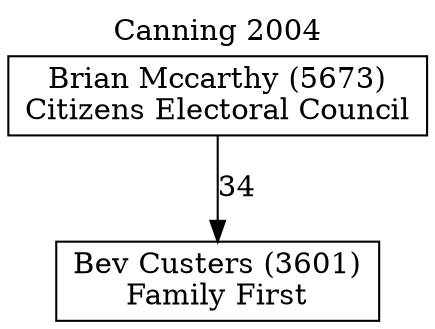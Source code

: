 // House preference flow
digraph "Bev Custers (3601)_Canning_2004" {
	graph [label="Canning 2004" labelloc=t mclimit=10]
	node [shape=box]
	"Bev Custers (3601)" [label="Bev Custers (3601)
Family First"]
	"Brian Mccarthy (5673)" [label="Brian Mccarthy (5673)
Citizens Electoral Council"]
	"Brian Mccarthy (5673)" -> "Bev Custers (3601)" [label=34]
}
